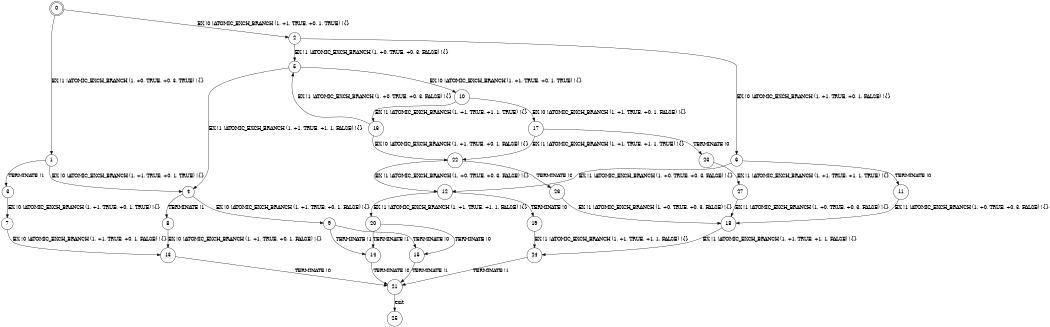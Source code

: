 digraph BCG {
size = "7, 10.5";
center = TRUE;
node [shape = circle];
0 [peripheries = 2];
0 -> 1 [label = "EX !1 !ATOMIC_EXCH_BRANCH (1, +0, TRUE, +0, 3, TRUE) !{}"];
0 -> 2 [label = "EX !0 !ATOMIC_EXCH_BRANCH (1, +1, TRUE, +0, 1, TRUE) !{}"];
1 -> 3 [label = "TERMINATE !1"];
1 -> 4 [label = "EX !0 !ATOMIC_EXCH_BRANCH (1, +1, TRUE, +0, 1, TRUE) !{}"];
2 -> 5 [label = "EX !1 !ATOMIC_EXCH_BRANCH (1, +0, TRUE, +0, 3, FALSE) !{}"];
2 -> 6 [label = "EX !0 !ATOMIC_EXCH_BRANCH (1, +1, TRUE, +0, 1, FALSE) !{}"];
3 -> 7 [label = "EX !0 !ATOMIC_EXCH_BRANCH (1, +1, TRUE, +0, 1, TRUE) !{}"];
4 -> 8 [label = "TERMINATE !1"];
4 -> 9 [label = "EX !0 !ATOMIC_EXCH_BRANCH (1, +1, TRUE, +0, 1, FALSE) !{}"];
5 -> 4 [label = "EX !1 !ATOMIC_EXCH_BRANCH (1, +1, TRUE, +1, 1, FALSE) !{}"];
5 -> 10 [label = "EX !0 !ATOMIC_EXCH_BRANCH (1, +1, TRUE, +0, 1, TRUE) !{}"];
6 -> 11 [label = "TERMINATE !0"];
6 -> 12 [label = "EX !1 !ATOMIC_EXCH_BRANCH (1, +0, TRUE, +0, 3, FALSE) !{}"];
7 -> 13 [label = "EX !0 !ATOMIC_EXCH_BRANCH (1, +1, TRUE, +0, 1, FALSE) !{}"];
8 -> 13 [label = "EX !0 !ATOMIC_EXCH_BRANCH (1, +1, TRUE, +0, 1, FALSE) !{}"];
9 -> 14 [label = "TERMINATE !1"];
9 -> 15 [label = "TERMINATE !0"];
10 -> 16 [label = "EX !1 !ATOMIC_EXCH_BRANCH (1, +1, TRUE, +1, 1, TRUE) !{}"];
10 -> 17 [label = "EX !0 !ATOMIC_EXCH_BRANCH (1, +1, TRUE, +0, 1, FALSE) !{}"];
11 -> 18 [label = "EX !1 !ATOMIC_EXCH_BRANCH (1, +0, TRUE, +0, 3, FALSE) !{}"];
12 -> 19 [label = "TERMINATE !0"];
12 -> 20 [label = "EX !1 !ATOMIC_EXCH_BRANCH (1, +1, TRUE, +1, 1, FALSE) !{}"];
13 -> 21 [label = "TERMINATE !0"];
14 -> 21 [label = "TERMINATE !0"];
15 -> 21 [label = "TERMINATE !1"];
16 -> 5 [label = "EX !1 !ATOMIC_EXCH_BRANCH (1, +0, TRUE, +0, 3, FALSE) !{}"];
16 -> 22 [label = "EX !0 !ATOMIC_EXCH_BRANCH (1, +1, TRUE, +0, 1, FALSE) !{}"];
17 -> 23 [label = "TERMINATE !0"];
17 -> 22 [label = "EX !1 !ATOMIC_EXCH_BRANCH (1, +1, TRUE, +1, 1, TRUE) !{}"];
18 -> 24 [label = "EX !1 !ATOMIC_EXCH_BRANCH (1, +1, TRUE, +1, 1, FALSE) !{}"];
19 -> 24 [label = "EX !1 !ATOMIC_EXCH_BRANCH (1, +1, TRUE, +1, 1, FALSE) !{}"];
20 -> 14 [label = "TERMINATE !1"];
20 -> 15 [label = "TERMINATE !0"];
21 -> 25 [label = "exit"];
22 -> 26 [label = "TERMINATE !0"];
22 -> 12 [label = "EX !1 !ATOMIC_EXCH_BRANCH (1, +0, TRUE, +0, 3, FALSE) !{}"];
23 -> 27 [label = "EX !1 !ATOMIC_EXCH_BRANCH (1, +1, TRUE, +1, 1, TRUE) !{}"];
24 -> 21 [label = "TERMINATE !1"];
26 -> 18 [label = "EX !1 !ATOMIC_EXCH_BRANCH (1, +0, TRUE, +0, 3, FALSE) !{}"];
27 -> 18 [label = "EX !1 !ATOMIC_EXCH_BRANCH (1, +0, TRUE, +0, 3, FALSE) !{}"];
}
